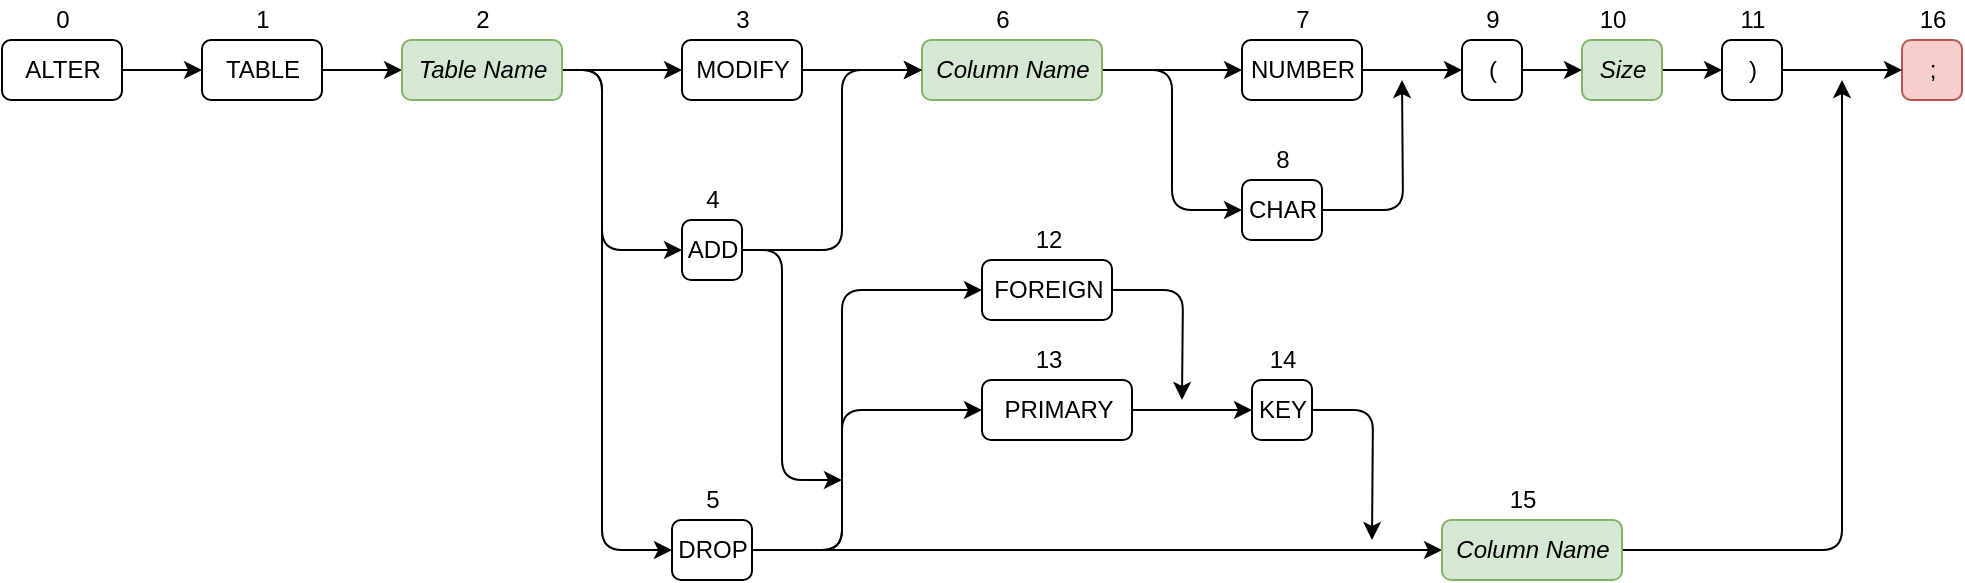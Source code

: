 <mxfile version="13.6.9" type="device"><diagram id="HH97DMklG3GvuwQJtJBX" name="Page-1"><mxGraphModel dx="1422" dy="804" grid="1" gridSize="10" guides="1" tooltips="1" connect="1" arrows="1" fold="1" page="1" pageScale="1" pageWidth="850" pageHeight="1100" math="0" shadow="0"><root><mxCell id="0"/><mxCell id="1" parent="0"/><mxCell id="w54cBLAl5rAkxmdbFsFD-127" style="edgeStyle=orthogonalEdgeStyle;orthogonalLoop=1;jettySize=auto;html=1;exitX=1;exitY=0.5;exitDx=0;exitDy=0;entryX=0;entryY=0.5;entryDx=0;entryDy=0;entryPerimeter=0;" parent="1" source="w54cBLAl5rAkxmdbFsFD-1" target="w54cBLAl5rAkxmdbFsFD-225" edge="1"><mxGeometry relative="1" as="geometry"><mxPoint x="190" y="95" as="targetPoint"/></mxGeometry></mxCell><mxCell id="w54cBLAl5rAkxmdbFsFD-1" value="ALTER" style="html=1;rounded=1;" parent="1" vertex="1"><mxGeometry x="80" y="80" width="60" height="30" as="geometry"/></mxCell><mxCell id="w54cBLAl5rAkxmdbFsFD-2" value="0" style="text;html=1;align=center;verticalAlign=middle;resizable=0;points=[];autosize=1;rounded=1;" parent="1" vertex="1"><mxGeometry x="100" y="60" width="20" height="20" as="geometry"/></mxCell><mxCell id="w54cBLAl5rAkxmdbFsFD-53" value=";" style="html=1;fillColor=#f8cecc;strokeColor=#b85450;rounded=1;" parent="1" vertex="1"><mxGeometry x="1030" y="80" width="30" height="30" as="geometry"/></mxCell><mxCell id="w54cBLAl5rAkxmdbFsFD-54" value="16" style="text;html=1;align=center;verticalAlign=middle;resizable=0;points=[];autosize=1;rounded=1;" parent="1" vertex="1"><mxGeometry x="1030" y="60" width="30" height="20" as="geometry"/></mxCell><mxCell id="w54cBLAl5rAkxmdbFsFD-255" style="edgeStyle=orthogonalEdgeStyle;orthogonalLoop=1;jettySize=auto;html=1;exitX=1;exitY=0.5;exitDx=0;exitDy=0;entryX=0;entryY=0.5;entryDx=0;entryDy=0;" parent="1" source="w54cBLAl5rAkxmdbFsFD-74" target="w54cBLAl5rAkxmdbFsFD-253" edge="1"><mxGeometry relative="1" as="geometry"><Array as="points"><mxPoint x="665" y="95"/><mxPoint x="665" y="165"/></Array></mxGeometry></mxCell><mxCell id="w54cBLAl5rAkxmdbFsFD-256" style="edgeStyle=orthogonalEdgeStyle;orthogonalLoop=1;jettySize=auto;html=1;exitX=1;exitY=0.5;exitDx=0;exitDy=0;entryX=0;entryY=0.5;entryDx=0;entryDy=0;" parent="1" source="w54cBLAl5rAkxmdbFsFD-74" target="w54cBLAl5rAkxmdbFsFD-251" edge="1"><mxGeometry relative="1" as="geometry"/></mxCell><mxCell id="w54cBLAl5rAkxmdbFsFD-74" value="&lt;i&gt;Column Name&lt;/i&gt;" style="html=1;fillColor=#d5e8d4;strokeColor=#82b366;rounded=1;" parent="1" vertex="1"><mxGeometry x="540" y="80" width="90" height="30" as="geometry"/></mxCell><mxCell id="w54cBLAl5rAkxmdbFsFD-75" value="6" style="text;html=1;align=center;verticalAlign=middle;resizable=0;points=[];autosize=1;rounded=1;" parent="1" vertex="1"><mxGeometry x="570" y="60" width="20" height="20" as="geometry"/></mxCell><mxCell id="w54cBLAl5rAkxmdbFsFD-228" style="edgeStyle=orthogonalEdgeStyle;orthogonalLoop=1;jettySize=auto;html=1;exitX=1;exitY=0.5;exitDx=0;exitDy=0;entryX=0;entryY=0.5;entryDx=0;entryDy=0;" parent="1" source="w54cBLAl5rAkxmdbFsFD-225" target="w54cBLAl5rAkxmdbFsFD-226" edge="1"><mxGeometry relative="1" as="geometry"/></mxCell><mxCell id="w54cBLAl5rAkxmdbFsFD-225" value="TABLE" style="html=1;rounded=1;" parent="1" vertex="1"><mxGeometry x="180" y="80" width="60" height="30" as="geometry"/></mxCell><mxCell id="w54cBLAl5rAkxmdbFsFD-235" style="edgeStyle=orthogonalEdgeStyle;orthogonalLoop=1;jettySize=auto;html=1;exitX=1;exitY=0.5;exitDx=0;exitDy=0;entryX=0;entryY=0.5;entryDx=0;entryDy=0;" parent="1" source="w54cBLAl5rAkxmdbFsFD-226" target="w54cBLAl5rAkxmdbFsFD-229" edge="1"><mxGeometry relative="1" as="geometry"><Array as="points"><mxPoint x="380" y="95"/><mxPoint x="380" y="185"/></Array></mxGeometry></mxCell><mxCell id="w54cBLAl5rAkxmdbFsFD-236" style="edgeStyle=orthogonalEdgeStyle;orthogonalLoop=1;jettySize=auto;html=1;exitX=1;exitY=0.5;exitDx=0;exitDy=0;entryX=0;entryY=0.5;entryDx=0;entryDy=0;" parent="1" source="w54cBLAl5rAkxmdbFsFD-226" target="w54cBLAl5rAkxmdbFsFD-231" edge="1"><mxGeometry relative="1" as="geometry"><Array as="points"><mxPoint x="380" y="95"/><mxPoint x="380" y="95"/></Array></mxGeometry></mxCell><mxCell id="w54cBLAl5rAkxmdbFsFD-237" style="edgeStyle=orthogonalEdgeStyle;orthogonalLoop=1;jettySize=auto;html=1;exitX=1;exitY=0.5;exitDx=0;exitDy=0;entryX=0;entryY=0.5;entryDx=0;entryDy=0;" parent="1" source="w54cBLAl5rAkxmdbFsFD-226" target="w54cBLAl5rAkxmdbFsFD-233" edge="1"><mxGeometry relative="1" as="geometry"><Array as="points"><mxPoint x="380" y="95"/><mxPoint x="380" y="335"/></Array></mxGeometry></mxCell><mxCell id="w54cBLAl5rAkxmdbFsFD-226" value="&lt;i&gt;Table Name&lt;/i&gt;" style="html=1;fillColor=#d5e8d4;strokeColor=#82b366;rounded=1;" parent="1" vertex="1"><mxGeometry x="280" y="80" width="80" height="30" as="geometry"/></mxCell><mxCell id="w54cBLAl5rAkxmdbFsFD-227" value="2" style="text;html=1;align=center;verticalAlign=middle;resizable=0;points=[];autosize=1;rounded=1;" parent="1" vertex="1"><mxGeometry x="310" y="60" width="20" height="20" as="geometry"/></mxCell><mxCell id="w54cBLAl5rAkxmdbFsFD-270" style="edgeStyle=orthogonalEdgeStyle;orthogonalLoop=1;jettySize=auto;html=1;exitX=1;exitY=0.5;exitDx=0;exitDy=0;entryX=0;entryY=0.5;entryDx=0;entryDy=0;" parent="1" source="w54cBLAl5rAkxmdbFsFD-229" target="w54cBLAl5rAkxmdbFsFD-74" edge="1"><mxGeometry relative="1" as="geometry"><mxPoint x="510" y="100" as="targetPoint"/><Array as="points"><mxPoint x="500" y="185"/><mxPoint x="500" y="95"/></Array></mxGeometry></mxCell><mxCell id="_3FZ92UZ9xFfVl1wZ4H5-2" style="edgeStyle=orthogonalEdgeStyle;rounded=1;orthogonalLoop=1;jettySize=auto;html=1;exitX=1;exitY=0.5;exitDx=0;exitDy=0;" edge="1" parent="1" source="w54cBLAl5rAkxmdbFsFD-229"><mxGeometry relative="1" as="geometry"><mxPoint x="500" y="300" as="targetPoint"/><Array as="points"><mxPoint x="470" y="185"/><mxPoint x="470" y="300"/></Array></mxGeometry></mxCell><mxCell id="w54cBLAl5rAkxmdbFsFD-229" value="ADD" style="html=1;rounded=1;" parent="1" vertex="1"><mxGeometry x="420" y="170" width="30" height="30" as="geometry"/></mxCell><mxCell id="w54cBLAl5rAkxmdbFsFD-230" value="4" style="text;html=1;align=center;verticalAlign=middle;resizable=0;points=[];autosize=1;rounded=1;" parent="1" vertex="1"><mxGeometry x="425" y="150" width="20" height="20" as="geometry"/></mxCell><mxCell id="w54cBLAl5rAkxmdbFsFD-269" style="edgeStyle=orthogonalEdgeStyle;orthogonalLoop=1;jettySize=auto;html=1;exitX=1;exitY=0.5;exitDx=0;exitDy=0;" parent="1" source="w54cBLAl5rAkxmdbFsFD-231" target="w54cBLAl5rAkxmdbFsFD-74" edge="1"><mxGeometry relative="1" as="geometry"/></mxCell><mxCell id="w54cBLAl5rAkxmdbFsFD-231" value="MODIFY" style="html=1;rounded=1;" parent="1" vertex="1"><mxGeometry x="420" y="80" width="60" height="30" as="geometry"/></mxCell><mxCell id="w54cBLAl5rAkxmdbFsFD-232" value="5" style="text;html=1;align=center;verticalAlign=middle;resizable=0;points=[];autosize=1;rounded=1;" parent="1" vertex="1"><mxGeometry x="425" y="300" width="20" height="20" as="geometry"/></mxCell><mxCell id="w54cBLAl5rAkxmdbFsFD-247" style="edgeStyle=orthogonalEdgeStyle;orthogonalLoop=1;jettySize=auto;html=1;exitX=1;exitY=0.5;exitDx=0;exitDy=0;entryX=0;entryY=0.5;entryDx=0;entryDy=0;" parent="1" source="w54cBLAl5rAkxmdbFsFD-233" target="w54cBLAl5rAkxmdbFsFD-241" edge="1"><mxGeometry relative="1" as="geometry"><Array as="points"><mxPoint x="500" y="335"/><mxPoint x="500" y="265"/></Array></mxGeometry></mxCell><mxCell id="w54cBLAl5rAkxmdbFsFD-274" style="edgeStyle=orthogonalEdgeStyle;orthogonalLoop=1;jettySize=auto;html=1;exitX=1;exitY=0.5;exitDx=0;exitDy=0;entryX=0;entryY=0.5;entryDx=0;entryDy=0;" parent="1" source="w54cBLAl5rAkxmdbFsFD-233" target="w54cBLAl5rAkxmdbFsFD-272" edge="1"><mxGeometry relative="1" as="geometry"><Array as="points"><mxPoint x="620" y="335"/><mxPoint x="620" y="335"/></Array></mxGeometry></mxCell><mxCell id="w54cBLAl5rAkxmdbFsFD-275" style="edgeStyle=orthogonalEdgeStyle;orthogonalLoop=1;jettySize=auto;html=1;exitX=1;exitY=0.5;exitDx=0;exitDy=0;entryX=0;entryY=0.5;entryDx=0;entryDy=0;" parent="1" source="w54cBLAl5rAkxmdbFsFD-233" target="w54cBLAl5rAkxmdbFsFD-239" edge="1"><mxGeometry relative="1" as="geometry"><Array as="points"><mxPoint x="500" y="335"/><mxPoint x="500" y="205"/></Array></mxGeometry></mxCell><mxCell id="w54cBLAl5rAkxmdbFsFD-233" value="DROP" style="html=1;rounded=1;" parent="1" vertex="1"><mxGeometry x="415" y="320" width="40" height="30" as="geometry"/></mxCell><mxCell id="w54cBLAl5rAkxmdbFsFD-234" value="3" style="text;html=1;align=center;verticalAlign=middle;resizable=0;points=[];autosize=1;rounded=1;" parent="1" vertex="1"><mxGeometry x="440" y="60" width="20" height="20" as="geometry"/></mxCell><mxCell id="w54cBLAl5rAkxmdbFsFD-267" style="edgeStyle=orthogonalEdgeStyle;orthogonalLoop=1;jettySize=auto;html=1;exitX=1;exitY=0.5;exitDx=0;exitDy=0;" parent="1" source="w54cBLAl5rAkxmdbFsFD-239" edge="1"><mxGeometry relative="1" as="geometry"><mxPoint x="670" y="260" as="targetPoint"/></mxGeometry></mxCell><mxCell id="w54cBLAl5rAkxmdbFsFD-239" value="FOREIGN" style="html=1;rounded=1;" parent="1" vertex="1"><mxGeometry x="570" y="190" width="65" height="30" as="geometry"/></mxCell><mxCell id="w54cBLAl5rAkxmdbFsFD-268" style="edgeStyle=orthogonalEdgeStyle;orthogonalLoop=1;jettySize=auto;html=1;exitX=1;exitY=0.5;exitDx=0;exitDy=0;entryX=0;entryY=0.5;entryDx=0;entryDy=0;" parent="1" source="w54cBLAl5rAkxmdbFsFD-241" target="w54cBLAl5rAkxmdbFsFD-249" edge="1"><mxGeometry relative="1" as="geometry"/></mxCell><mxCell id="w54cBLAl5rAkxmdbFsFD-241" value="PRIMARY" style="html=1;rounded=1;" parent="1" vertex="1"><mxGeometry x="570" y="250" width="75" height="30" as="geometry"/></mxCell><mxCell id="w54cBLAl5rAkxmdbFsFD-242" value="13" style="text;html=1;align=center;verticalAlign=middle;resizable=0;points=[];autosize=1;rounded=1;" parent="1" vertex="1"><mxGeometry x="587.5" y="230" width="30" height="20" as="geometry"/></mxCell><mxCell id="w54cBLAl5rAkxmdbFsFD-249" value="KEY" style="html=1;rounded=1;" parent="1" vertex="1"><mxGeometry x="705" y="250" width="30" height="30" as="geometry"/></mxCell><mxCell id="w54cBLAl5rAkxmdbFsFD-250" value="14" style="text;html=1;align=center;verticalAlign=middle;resizable=0;points=[];autosize=1;rounded=1;" parent="1" vertex="1"><mxGeometry x="705" y="230" width="30" height="20" as="geometry"/></mxCell><mxCell id="w54cBLAl5rAkxmdbFsFD-263" style="edgeStyle=orthogonalEdgeStyle;orthogonalLoop=1;jettySize=auto;html=1;exitX=1;exitY=0.5;exitDx=0;exitDy=0;entryX=0;entryY=0.5;entryDx=0;entryDy=0;" parent="1" source="w54cBLAl5rAkxmdbFsFD-251" target="w54cBLAl5rAkxmdbFsFD-257" edge="1"><mxGeometry relative="1" as="geometry"/></mxCell><mxCell id="w54cBLAl5rAkxmdbFsFD-251" value="NUMBER" style="html=1;rounded=1;" parent="1" vertex="1"><mxGeometry x="700" y="80" width="60" height="30" as="geometry"/></mxCell><mxCell id="w54cBLAl5rAkxmdbFsFD-252" value="7" style="text;html=1;align=center;verticalAlign=middle;resizable=0;points=[];autosize=1;rounded=1;" parent="1" vertex="1"><mxGeometry x="720" y="60" width="20" height="20" as="geometry"/></mxCell><mxCell id="_3FZ92UZ9xFfVl1wZ4H5-1" style="edgeStyle=orthogonalEdgeStyle;rounded=1;orthogonalLoop=1;jettySize=auto;html=1;exitX=1;exitY=0.5;exitDx=0;exitDy=0;" edge="1" parent="1" source="w54cBLAl5rAkxmdbFsFD-253"><mxGeometry relative="1" as="geometry"><mxPoint x="780" y="100" as="targetPoint"/></mxGeometry></mxCell><mxCell id="w54cBLAl5rAkxmdbFsFD-253" value="CHAR" style="html=1;rounded=1;" parent="1" vertex="1"><mxGeometry x="700" y="150" width="40" height="30" as="geometry"/></mxCell><mxCell id="w54cBLAl5rAkxmdbFsFD-254" value="8" style="text;html=1;align=center;verticalAlign=middle;resizable=0;points=[];autosize=1;rounded=1;" parent="1" vertex="1"><mxGeometry x="710" y="130" width="20" height="20" as="geometry"/></mxCell><mxCell id="w54cBLAl5rAkxmdbFsFD-264" style="edgeStyle=orthogonalEdgeStyle;orthogonalLoop=1;jettySize=auto;html=1;exitX=1;exitY=0.5;exitDx=0;exitDy=0;entryX=0;entryY=0.5;entryDx=0;entryDy=0;" parent="1" source="w54cBLAl5rAkxmdbFsFD-257" target="w54cBLAl5rAkxmdbFsFD-261" edge="1"><mxGeometry relative="1" as="geometry"/></mxCell><mxCell id="w54cBLAl5rAkxmdbFsFD-257" value="(" style="html=1;rounded=1;" parent="1" vertex="1"><mxGeometry x="810" y="80" width="30" height="30" as="geometry"/></mxCell><mxCell id="w54cBLAl5rAkxmdbFsFD-258" value="9" style="text;html=1;align=center;verticalAlign=middle;resizable=0;points=[];autosize=1;rounded=1;" parent="1" vertex="1"><mxGeometry x="815" y="60" width="20" height="20" as="geometry"/></mxCell><mxCell id="w54cBLAl5rAkxmdbFsFD-266" style="edgeStyle=orthogonalEdgeStyle;orthogonalLoop=1;jettySize=auto;html=1;exitX=1;exitY=0.5;exitDx=0;exitDy=0;entryX=0;entryY=0.5;entryDx=0;entryDy=0;" parent="1" source="w54cBLAl5rAkxmdbFsFD-259" target="w54cBLAl5rAkxmdbFsFD-53" edge="1"><mxGeometry relative="1" as="geometry"/></mxCell><mxCell id="w54cBLAl5rAkxmdbFsFD-259" value=")" style="html=1;rounded=1;" parent="1" vertex="1"><mxGeometry x="940" y="80" width="30" height="30" as="geometry"/></mxCell><mxCell id="w54cBLAl5rAkxmdbFsFD-260" value="11" style="text;html=1;align=center;verticalAlign=middle;resizable=0;points=[];autosize=1;rounded=1;" parent="1" vertex="1"><mxGeometry x="940" y="60" width="30" height="20" as="geometry"/></mxCell><mxCell id="w54cBLAl5rAkxmdbFsFD-265" style="edgeStyle=orthogonalEdgeStyle;orthogonalLoop=1;jettySize=auto;html=1;exitX=1;exitY=0.5;exitDx=0;exitDy=0;entryX=0;entryY=0.5;entryDx=0;entryDy=0;" parent="1" source="w54cBLAl5rAkxmdbFsFD-261" target="w54cBLAl5rAkxmdbFsFD-259" edge="1"><mxGeometry relative="1" as="geometry"/></mxCell><mxCell id="w54cBLAl5rAkxmdbFsFD-261" value="&lt;i&gt;Size&lt;/i&gt;" style="html=1;fillColor=#d5e8d4;strokeColor=#82b366;rounded=1;" parent="1" vertex="1"><mxGeometry x="870" y="80" width="40" height="30" as="geometry"/></mxCell><mxCell id="w54cBLAl5rAkxmdbFsFD-262" value="10" style="text;html=1;align=center;verticalAlign=middle;resizable=0;points=[];autosize=1;rounded=1;" parent="1" vertex="1"><mxGeometry x="870" y="60" width="30" height="20" as="geometry"/></mxCell><mxCell id="w54cBLAl5rAkxmdbFsFD-277" style="edgeStyle=orthogonalEdgeStyle;orthogonalLoop=1;jettySize=auto;html=1;exitX=1;exitY=0.5;exitDx=0;exitDy=0;" parent="1" source="w54cBLAl5rAkxmdbFsFD-272" edge="1"><mxGeometry relative="1" as="geometry"><Array as="points"><mxPoint x="1000" y="335"/></Array><mxPoint x="1000" y="100" as="targetPoint"/></mxGeometry></mxCell><mxCell id="w54cBLAl5rAkxmdbFsFD-272" value="&lt;i&gt;Column Name&lt;/i&gt;" style="html=1;fillColor=#d5e8d4;strokeColor=#82b366;rounded=1;" parent="1" vertex="1"><mxGeometry x="800" y="320" width="90" height="30" as="geometry"/></mxCell><mxCell id="w54cBLAl5rAkxmdbFsFD-276" value="12" style="text;html=1;align=center;verticalAlign=middle;resizable=0;points=[];autosize=1;rounded=1;" parent="1" vertex="1"><mxGeometry x="587.5" y="170" width="30" height="20" as="geometry"/></mxCell><mxCell id="w54cBLAl5rAkxmdbFsFD-284" style="edgeStyle=orthogonalEdgeStyle;orthogonalLoop=1;jettySize=auto;html=1;exitX=1;exitY=0.5;exitDx=0;exitDy=0;" parent="1" source="w54cBLAl5rAkxmdbFsFD-249" edge="1"><mxGeometry relative="1" as="geometry"><mxPoint x="750" y="415" as="sourcePoint"/><mxPoint x="765" y="330" as="targetPoint"/></mxGeometry></mxCell><mxCell id="w54cBLAl5rAkxmdbFsFD-286" value="1" style="text;html=1;align=center;verticalAlign=middle;resizable=0;points=[];autosize=1;rounded=1;" parent="1" vertex="1"><mxGeometry x="200" y="60" width="20" height="20" as="geometry"/></mxCell><mxCell id="w54cBLAl5rAkxmdbFsFD-287" value="15" style="text;html=1;align=center;verticalAlign=middle;resizable=0;points=[];autosize=1;rounded=1;" parent="1" vertex="1"><mxGeometry x="825" y="300" width="30" height="20" as="geometry"/></mxCell></root></mxGraphModel></diagram></mxfile>